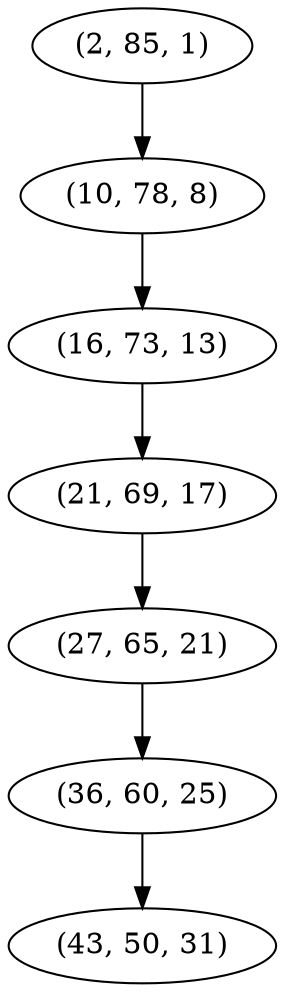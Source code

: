 digraph tree {
    "(2, 85, 1)";
    "(10, 78, 8)";
    "(16, 73, 13)";
    "(21, 69, 17)";
    "(27, 65, 21)";
    "(36, 60, 25)";
    "(43, 50, 31)";
    "(2, 85, 1)" -> "(10, 78, 8)";
    "(10, 78, 8)" -> "(16, 73, 13)";
    "(16, 73, 13)" -> "(21, 69, 17)";
    "(21, 69, 17)" -> "(27, 65, 21)";
    "(27, 65, 21)" -> "(36, 60, 25)";
    "(36, 60, 25)" -> "(43, 50, 31)";
}
